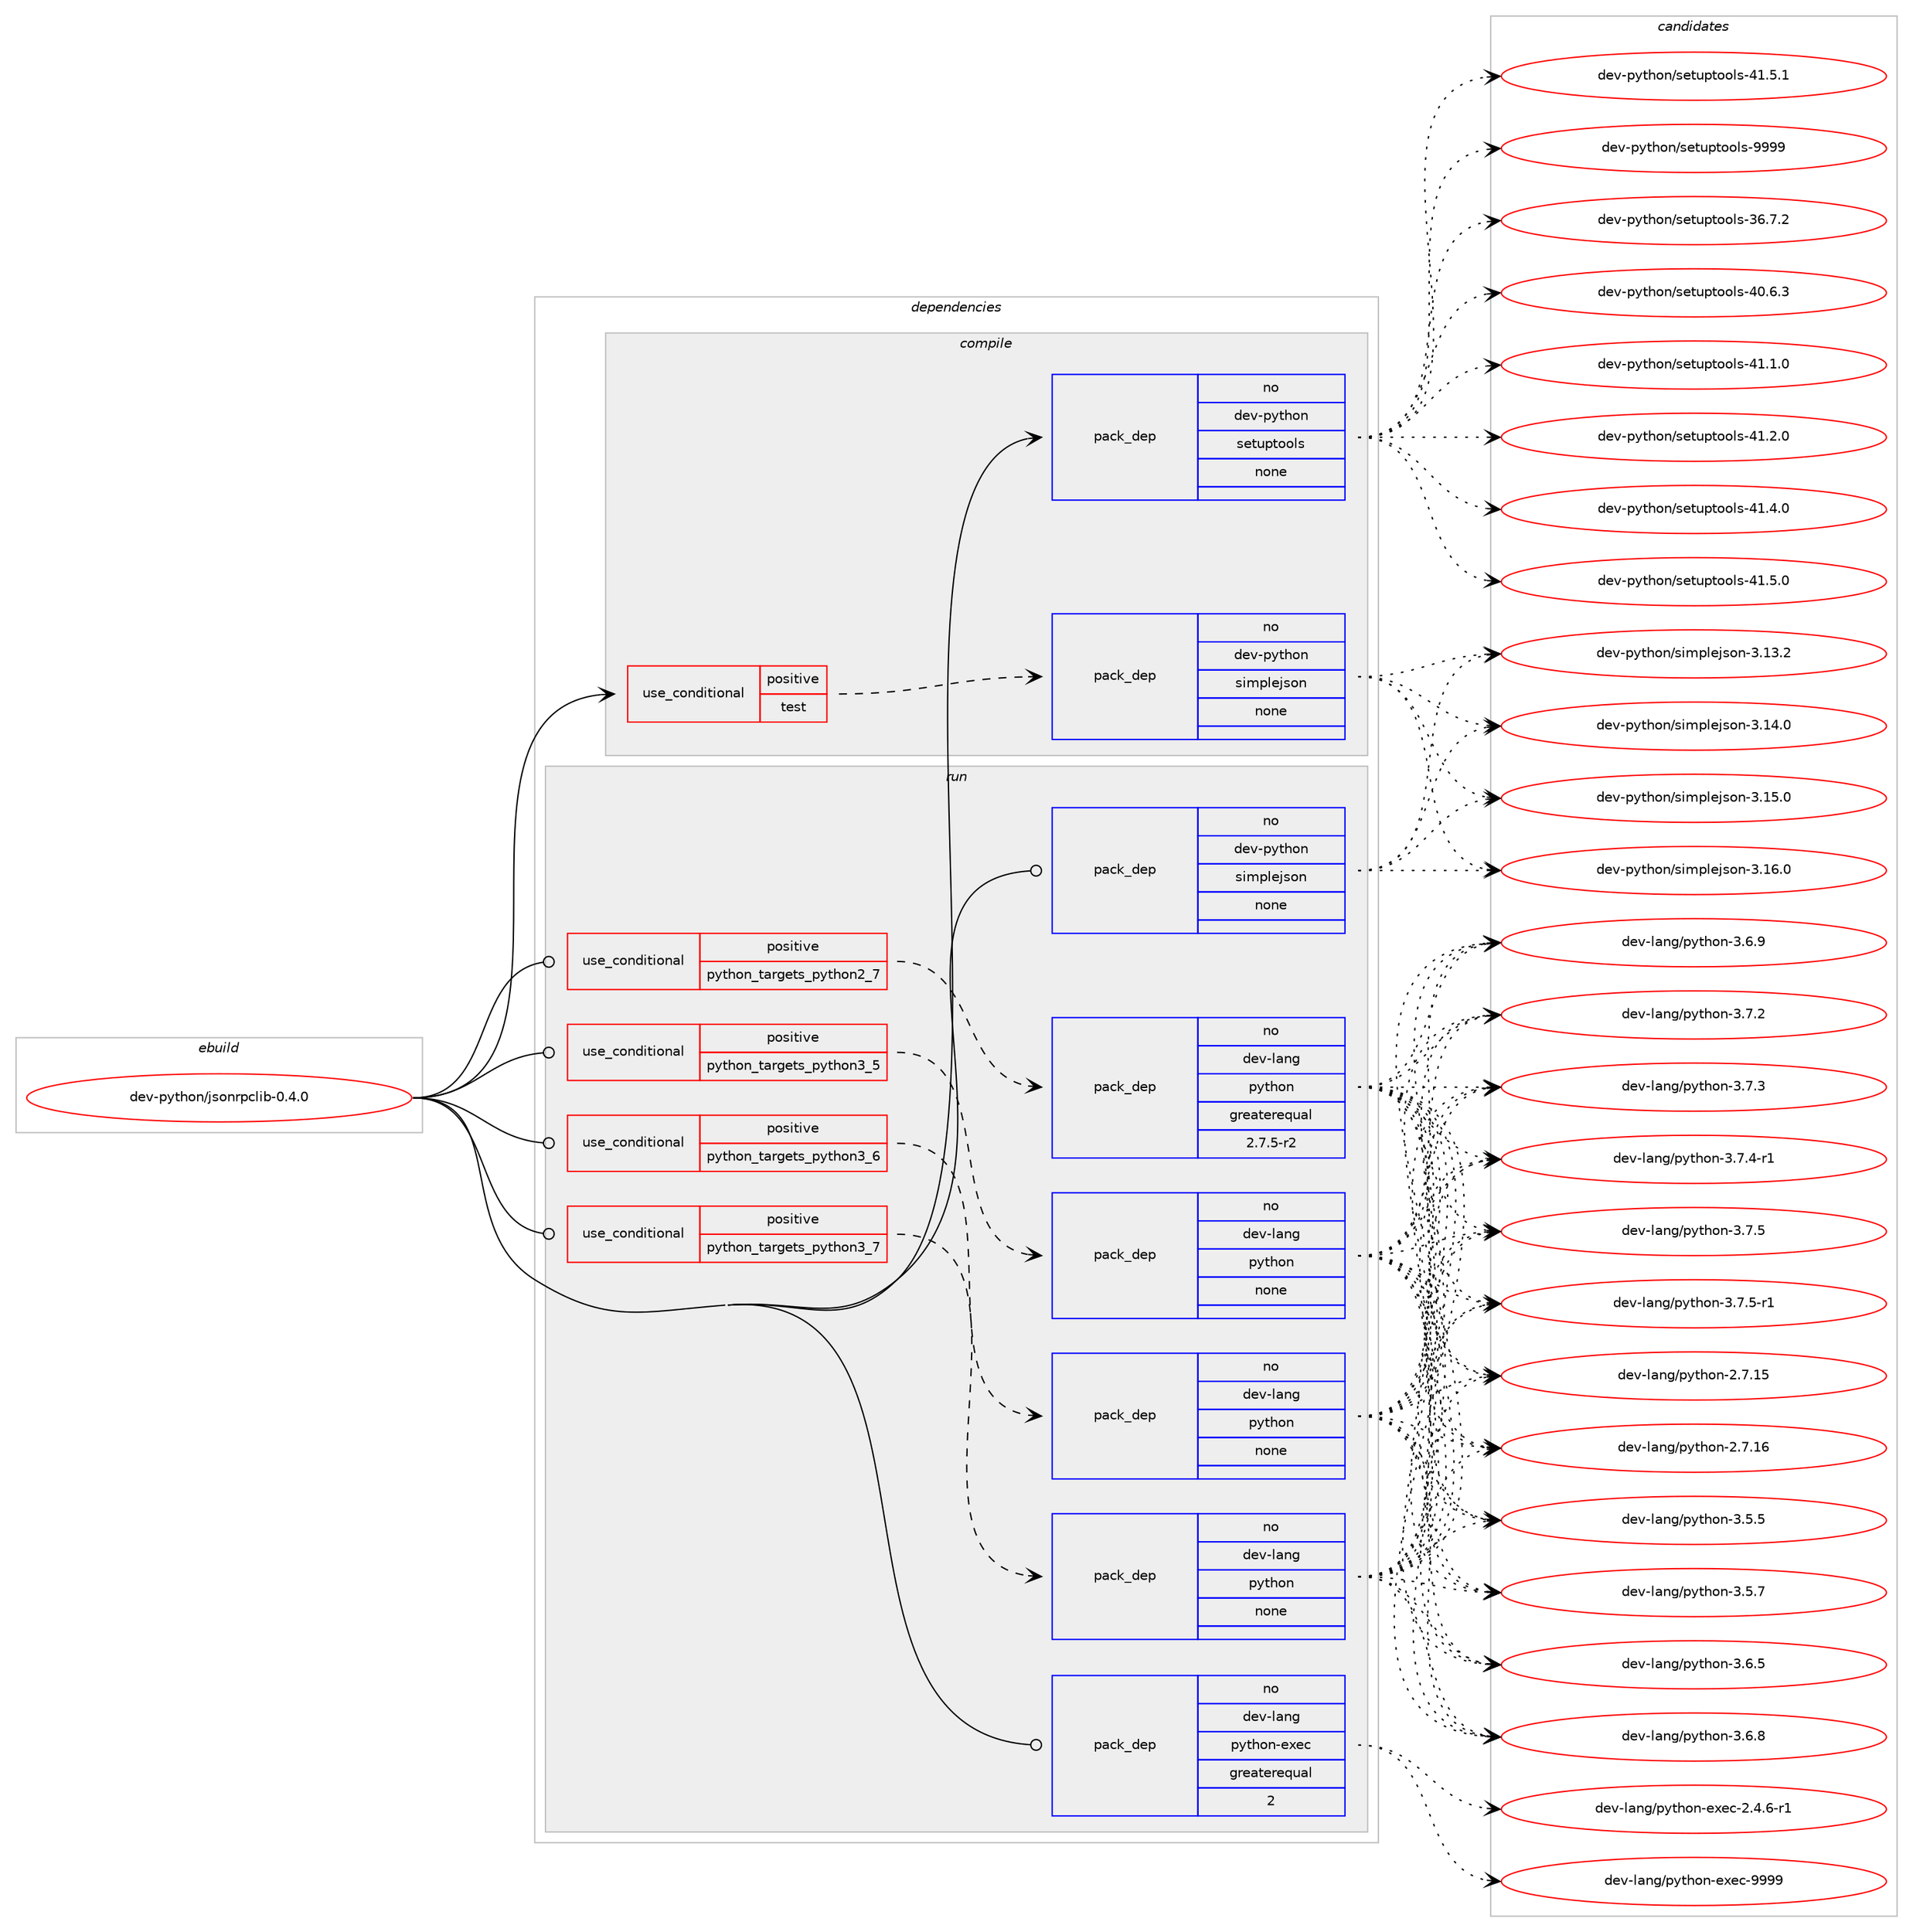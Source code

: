 digraph prolog {

# *************
# Graph options
# *************

newrank=true;
concentrate=true;
compound=true;
graph [rankdir=LR,fontname=Helvetica,fontsize=10,ranksep=1.5];#, ranksep=2.5, nodesep=0.2];
edge  [arrowhead=vee];
node  [fontname=Helvetica,fontsize=10];

# **********
# The ebuild
# **********

subgraph cluster_leftcol {
color=gray;
rank=same;
label=<<i>ebuild</i>>;
id [label="dev-python/jsonrpclib-0.4.0", color=red, width=4, href="../dev-python/jsonrpclib-0.4.0.svg"];
}

# ****************
# The dependencies
# ****************

subgraph cluster_midcol {
color=gray;
label=<<i>dependencies</i>>;
subgraph cluster_compile {
fillcolor="#eeeeee";
style=filled;
label=<<i>compile</i>>;
subgraph cond141577 {
dependency611643 [label=<<TABLE BORDER="0" CELLBORDER="1" CELLSPACING="0" CELLPADDING="4"><TR><TD ROWSPAN="3" CELLPADDING="10">use_conditional</TD></TR><TR><TD>positive</TD></TR><TR><TD>test</TD></TR></TABLE>>, shape=none, color=red];
subgraph pack458263 {
dependency611644 [label=<<TABLE BORDER="0" CELLBORDER="1" CELLSPACING="0" CELLPADDING="4" WIDTH="220"><TR><TD ROWSPAN="6" CELLPADDING="30">pack_dep</TD></TR><TR><TD WIDTH="110">no</TD></TR><TR><TD>dev-python</TD></TR><TR><TD>simplejson</TD></TR><TR><TD>none</TD></TR><TR><TD></TD></TR></TABLE>>, shape=none, color=blue];
}
dependency611643:e -> dependency611644:w [weight=20,style="dashed",arrowhead="vee"];
}
id:e -> dependency611643:w [weight=20,style="solid",arrowhead="vee"];
subgraph pack458264 {
dependency611645 [label=<<TABLE BORDER="0" CELLBORDER="1" CELLSPACING="0" CELLPADDING="4" WIDTH="220"><TR><TD ROWSPAN="6" CELLPADDING="30">pack_dep</TD></TR><TR><TD WIDTH="110">no</TD></TR><TR><TD>dev-python</TD></TR><TR><TD>setuptools</TD></TR><TR><TD>none</TD></TR><TR><TD></TD></TR></TABLE>>, shape=none, color=blue];
}
id:e -> dependency611645:w [weight=20,style="solid",arrowhead="vee"];
}
subgraph cluster_compileandrun {
fillcolor="#eeeeee";
style=filled;
label=<<i>compile and run</i>>;
}
subgraph cluster_run {
fillcolor="#eeeeee";
style=filled;
label=<<i>run</i>>;
subgraph cond141578 {
dependency611646 [label=<<TABLE BORDER="0" CELLBORDER="1" CELLSPACING="0" CELLPADDING="4"><TR><TD ROWSPAN="3" CELLPADDING="10">use_conditional</TD></TR><TR><TD>positive</TD></TR><TR><TD>python_targets_python2_7</TD></TR></TABLE>>, shape=none, color=red];
subgraph pack458265 {
dependency611647 [label=<<TABLE BORDER="0" CELLBORDER="1" CELLSPACING="0" CELLPADDING="4" WIDTH="220"><TR><TD ROWSPAN="6" CELLPADDING="30">pack_dep</TD></TR><TR><TD WIDTH="110">no</TD></TR><TR><TD>dev-lang</TD></TR><TR><TD>python</TD></TR><TR><TD>greaterequal</TD></TR><TR><TD>2.7.5-r2</TD></TR></TABLE>>, shape=none, color=blue];
}
dependency611646:e -> dependency611647:w [weight=20,style="dashed",arrowhead="vee"];
}
id:e -> dependency611646:w [weight=20,style="solid",arrowhead="odot"];
subgraph cond141579 {
dependency611648 [label=<<TABLE BORDER="0" CELLBORDER="1" CELLSPACING="0" CELLPADDING="4"><TR><TD ROWSPAN="3" CELLPADDING="10">use_conditional</TD></TR><TR><TD>positive</TD></TR><TR><TD>python_targets_python3_5</TD></TR></TABLE>>, shape=none, color=red];
subgraph pack458266 {
dependency611649 [label=<<TABLE BORDER="0" CELLBORDER="1" CELLSPACING="0" CELLPADDING="4" WIDTH="220"><TR><TD ROWSPAN="6" CELLPADDING="30">pack_dep</TD></TR><TR><TD WIDTH="110">no</TD></TR><TR><TD>dev-lang</TD></TR><TR><TD>python</TD></TR><TR><TD>none</TD></TR><TR><TD></TD></TR></TABLE>>, shape=none, color=blue];
}
dependency611648:e -> dependency611649:w [weight=20,style="dashed",arrowhead="vee"];
}
id:e -> dependency611648:w [weight=20,style="solid",arrowhead="odot"];
subgraph cond141580 {
dependency611650 [label=<<TABLE BORDER="0" CELLBORDER="1" CELLSPACING="0" CELLPADDING="4"><TR><TD ROWSPAN="3" CELLPADDING="10">use_conditional</TD></TR><TR><TD>positive</TD></TR><TR><TD>python_targets_python3_6</TD></TR></TABLE>>, shape=none, color=red];
subgraph pack458267 {
dependency611651 [label=<<TABLE BORDER="0" CELLBORDER="1" CELLSPACING="0" CELLPADDING="4" WIDTH="220"><TR><TD ROWSPAN="6" CELLPADDING="30">pack_dep</TD></TR><TR><TD WIDTH="110">no</TD></TR><TR><TD>dev-lang</TD></TR><TR><TD>python</TD></TR><TR><TD>none</TD></TR><TR><TD></TD></TR></TABLE>>, shape=none, color=blue];
}
dependency611650:e -> dependency611651:w [weight=20,style="dashed",arrowhead="vee"];
}
id:e -> dependency611650:w [weight=20,style="solid",arrowhead="odot"];
subgraph cond141581 {
dependency611652 [label=<<TABLE BORDER="0" CELLBORDER="1" CELLSPACING="0" CELLPADDING="4"><TR><TD ROWSPAN="3" CELLPADDING="10">use_conditional</TD></TR><TR><TD>positive</TD></TR><TR><TD>python_targets_python3_7</TD></TR></TABLE>>, shape=none, color=red];
subgraph pack458268 {
dependency611653 [label=<<TABLE BORDER="0" CELLBORDER="1" CELLSPACING="0" CELLPADDING="4" WIDTH="220"><TR><TD ROWSPAN="6" CELLPADDING="30">pack_dep</TD></TR><TR><TD WIDTH="110">no</TD></TR><TR><TD>dev-lang</TD></TR><TR><TD>python</TD></TR><TR><TD>none</TD></TR><TR><TD></TD></TR></TABLE>>, shape=none, color=blue];
}
dependency611652:e -> dependency611653:w [weight=20,style="dashed",arrowhead="vee"];
}
id:e -> dependency611652:w [weight=20,style="solid",arrowhead="odot"];
subgraph pack458269 {
dependency611654 [label=<<TABLE BORDER="0" CELLBORDER="1" CELLSPACING="0" CELLPADDING="4" WIDTH="220"><TR><TD ROWSPAN="6" CELLPADDING="30">pack_dep</TD></TR><TR><TD WIDTH="110">no</TD></TR><TR><TD>dev-lang</TD></TR><TR><TD>python-exec</TD></TR><TR><TD>greaterequal</TD></TR><TR><TD>2</TD></TR></TABLE>>, shape=none, color=blue];
}
id:e -> dependency611654:w [weight=20,style="solid",arrowhead="odot"];
subgraph pack458270 {
dependency611655 [label=<<TABLE BORDER="0" CELLBORDER="1" CELLSPACING="0" CELLPADDING="4" WIDTH="220"><TR><TD ROWSPAN="6" CELLPADDING="30">pack_dep</TD></TR><TR><TD WIDTH="110">no</TD></TR><TR><TD>dev-python</TD></TR><TR><TD>simplejson</TD></TR><TR><TD>none</TD></TR><TR><TD></TD></TR></TABLE>>, shape=none, color=blue];
}
id:e -> dependency611655:w [weight=20,style="solid",arrowhead="odot"];
}
}

# **************
# The candidates
# **************

subgraph cluster_choices {
rank=same;
color=gray;
label=<<i>candidates</i>>;

subgraph choice458263 {
color=black;
nodesep=1;
choice100101118451121211161041111104711510510911210810110611511111045514649514650 [label="dev-python/simplejson-3.13.2", color=red, width=4,href="../dev-python/simplejson-3.13.2.svg"];
choice100101118451121211161041111104711510510911210810110611511111045514649524648 [label="dev-python/simplejson-3.14.0", color=red, width=4,href="../dev-python/simplejson-3.14.0.svg"];
choice100101118451121211161041111104711510510911210810110611511111045514649534648 [label="dev-python/simplejson-3.15.0", color=red, width=4,href="../dev-python/simplejson-3.15.0.svg"];
choice100101118451121211161041111104711510510911210810110611511111045514649544648 [label="dev-python/simplejson-3.16.0", color=red, width=4,href="../dev-python/simplejson-3.16.0.svg"];
dependency611644:e -> choice100101118451121211161041111104711510510911210810110611511111045514649514650:w [style=dotted,weight="100"];
dependency611644:e -> choice100101118451121211161041111104711510510911210810110611511111045514649524648:w [style=dotted,weight="100"];
dependency611644:e -> choice100101118451121211161041111104711510510911210810110611511111045514649534648:w [style=dotted,weight="100"];
dependency611644:e -> choice100101118451121211161041111104711510510911210810110611511111045514649544648:w [style=dotted,weight="100"];
}
subgraph choice458264 {
color=black;
nodesep=1;
choice100101118451121211161041111104711510111611711211611111110811545515446554650 [label="dev-python/setuptools-36.7.2", color=red, width=4,href="../dev-python/setuptools-36.7.2.svg"];
choice100101118451121211161041111104711510111611711211611111110811545524846544651 [label="dev-python/setuptools-40.6.3", color=red, width=4,href="../dev-python/setuptools-40.6.3.svg"];
choice100101118451121211161041111104711510111611711211611111110811545524946494648 [label="dev-python/setuptools-41.1.0", color=red, width=4,href="../dev-python/setuptools-41.1.0.svg"];
choice100101118451121211161041111104711510111611711211611111110811545524946504648 [label="dev-python/setuptools-41.2.0", color=red, width=4,href="../dev-python/setuptools-41.2.0.svg"];
choice100101118451121211161041111104711510111611711211611111110811545524946524648 [label="dev-python/setuptools-41.4.0", color=red, width=4,href="../dev-python/setuptools-41.4.0.svg"];
choice100101118451121211161041111104711510111611711211611111110811545524946534648 [label="dev-python/setuptools-41.5.0", color=red, width=4,href="../dev-python/setuptools-41.5.0.svg"];
choice100101118451121211161041111104711510111611711211611111110811545524946534649 [label="dev-python/setuptools-41.5.1", color=red, width=4,href="../dev-python/setuptools-41.5.1.svg"];
choice10010111845112121116104111110471151011161171121161111111081154557575757 [label="dev-python/setuptools-9999", color=red, width=4,href="../dev-python/setuptools-9999.svg"];
dependency611645:e -> choice100101118451121211161041111104711510111611711211611111110811545515446554650:w [style=dotted,weight="100"];
dependency611645:e -> choice100101118451121211161041111104711510111611711211611111110811545524846544651:w [style=dotted,weight="100"];
dependency611645:e -> choice100101118451121211161041111104711510111611711211611111110811545524946494648:w [style=dotted,weight="100"];
dependency611645:e -> choice100101118451121211161041111104711510111611711211611111110811545524946504648:w [style=dotted,weight="100"];
dependency611645:e -> choice100101118451121211161041111104711510111611711211611111110811545524946524648:w [style=dotted,weight="100"];
dependency611645:e -> choice100101118451121211161041111104711510111611711211611111110811545524946534648:w [style=dotted,weight="100"];
dependency611645:e -> choice100101118451121211161041111104711510111611711211611111110811545524946534649:w [style=dotted,weight="100"];
dependency611645:e -> choice10010111845112121116104111110471151011161171121161111111081154557575757:w [style=dotted,weight="100"];
}
subgraph choice458265 {
color=black;
nodesep=1;
choice10010111845108971101034711212111610411111045504655464953 [label="dev-lang/python-2.7.15", color=red, width=4,href="../dev-lang/python-2.7.15.svg"];
choice10010111845108971101034711212111610411111045504655464954 [label="dev-lang/python-2.7.16", color=red, width=4,href="../dev-lang/python-2.7.16.svg"];
choice100101118451089711010347112121116104111110455146534653 [label="dev-lang/python-3.5.5", color=red, width=4,href="../dev-lang/python-3.5.5.svg"];
choice100101118451089711010347112121116104111110455146534655 [label="dev-lang/python-3.5.7", color=red, width=4,href="../dev-lang/python-3.5.7.svg"];
choice100101118451089711010347112121116104111110455146544653 [label="dev-lang/python-3.6.5", color=red, width=4,href="../dev-lang/python-3.6.5.svg"];
choice100101118451089711010347112121116104111110455146544656 [label="dev-lang/python-3.6.8", color=red, width=4,href="../dev-lang/python-3.6.8.svg"];
choice100101118451089711010347112121116104111110455146544657 [label="dev-lang/python-3.6.9", color=red, width=4,href="../dev-lang/python-3.6.9.svg"];
choice100101118451089711010347112121116104111110455146554650 [label="dev-lang/python-3.7.2", color=red, width=4,href="../dev-lang/python-3.7.2.svg"];
choice100101118451089711010347112121116104111110455146554651 [label="dev-lang/python-3.7.3", color=red, width=4,href="../dev-lang/python-3.7.3.svg"];
choice1001011184510897110103471121211161041111104551465546524511449 [label="dev-lang/python-3.7.4-r1", color=red, width=4,href="../dev-lang/python-3.7.4-r1.svg"];
choice100101118451089711010347112121116104111110455146554653 [label="dev-lang/python-3.7.5", color=red, width=4,href="../dev-lang/python-3.7.5.svg"];
choice1001011184510897110103471121211161041111104551465546534511449 [label="dev-lang/python-3.7.5-r1", color=red, width=4,href="../dev-lang/python-3.7.5-r1.svg"];
dependency611647:e -> choice10010111845108971101034711212111610411111045504655464953:w [style=dotted,weight="100"];
dependency611647:e -> choice10010111845108971101034711212111610411111045504655464954:w [style=dotted,weight="100"];
dependency611647:e -> choice100101118451089711010347112121116104111110455146534653:w [style=dotted,weight="100"];
dependency611647:e -> choice100101118451089711010347112121116104111110455146534655:w [style=dotted,weight="100"];
dependency611647:e -> choice100101118451089711010347112121116104111110455146544653:w [style=dotted,weight="100"];
dependency611647:e -> choice100101118451089711010347112121116104111110455146544656:w [style=dotted,weight="100"];
dependency611647:e -> choice100101118451089711010347112121116104111110455146544657:w [style=dotted,weight="100"];
dependency611647:e -> choice100101118451089711010347112121116104111110455146554650:w [style=dotted,weight="100"];
dependency611647:e -> choice100101118451089711010347112121116104111110455146554651:w [style=dotted,weight="100"];
dependency611647:e -> choice1001011184510897110103471121211161041111104551465546524511449:w [style=dotted,weight="100"];
dependency611647:e -> choice100101118451089711010347112121116104111110455146554653:w [style=dotted,weight="100"];
dependency611647:e -> choice1001011184510897110103471121211161041111104551465546534511449:w [style=dotted,weight="100"];
}
subgraph choice458266 {
color=black;
nodesep=1;
choice10010111845108971101034711212111610411111045504655464953 [label="dev-lang/python-2.7.15", color=red, width=4,href="../dev-lang/python-2.7.15.svg"];
choice10010111845108971101034711212111610411111045504655464954 [label="dev-lang/python-2.7.16", color=red, width=4,href="../dev-lang/python-2.7.16.svg"];
choice100101118451089711010347112121116104111110455146534653 [label="dev-lang/python-3.5.5", color=red, width=4,href="../dev-lang/python-3.5.5.svg"];
choice100101118451089711010347112121116104111110455146534655 [label="dev-lang/python-3.5.7", color=red, width=4,href="../dev-lang/python-3.5.7.svg"];
choice100101118451089711010347112121116104111110455146544653 [label="dev-lang/python-3.6.5", color=red, width=4,href="../dev-lang/python-3.6.5.svg"];
choice100101118451089711010347112121116104111110455146544656 [label="dev-lang/python-3.6.8", color=red, width=4,href="../dev-lang/python-3.6.8.svg"];
choice100101118451089711010347112121116104111110455146544657 [label="dev-lang/python-3.6.9", color=red, width=4,href="../dev-lang/python-3.6.9.svg"];
choice100101118451089711010347112121116104111110455146554650 [label="dev-lang/python-3.7.2", color=red, width=4,href="../dev-lang/python-3.7.2.svg"];
choice100101118451089711010347112121116104111110455146554651 [label="dev-lang/python-3.7.3", color=red, width=4,href="../dev-lang/python-3.7.3.svg"];
choice1001011184510897110103471121211161041111104551465546524511449 [label="dev-lang/python-3.7.4-r1", color=red, width=4,href="../dev-lang/python-3.7.4-r1.svg"];
choice100101118451089711010347112121116104111110455146554653 [label="dev-lang/python-3.7.5", color=red, width=4,href="../dev-lang/python-3.7.5.svg"];
choice1001011184510897110103471121211161041111104551465546534511449 [label="dev-lang/python-3.7.5-r1", color=red, width=4,href="../dev-lang/python-3.7.5-r1.svg"];
dependency611649:e -> choice10010111845108971101034711212111610411111045504655464953:w [style=dotted,weight="100"];
dependency611649:e -> choice10010111845108971101034711212111610411111045504655464954:w [style=dotted,weight="100"];
dependency611649:e -> choice100101118451089711010347112121116104111110455146534653:w [style=dotted,weight="100"];
dependency611649:e -> choice100101118451089711010347112121116104111110455146534655:w [style=dotted,weight="100"];
dependency611649:e -> choice100101118451089711010347112121116104111110455146544653:w [style=dotted,weight="100"];
dependency611649:e -> choice100101118451089711010347112121116104111110455146544656:w [style=dotted,weight="100"];
dependency611649:e -> choice100101118451089711010347112121116104111110455146544657:w [style=dotted,weight="100"];
dependency611649:e -> choice100101118451089711010347112121116104111110455146554650:w [style=dotted,weight="100"];
dependency611649:e -> choice100101118451089711010347112121116104111110455146554651:w [style=dotted,weight="100"];
dependency611649:e -> choice1001011184510897110103471121211161041111104551465546524511449:w [style=dotted,weight="100"];
dependency611649:e -> choice100101118451089711010347112121116104111110455146554653:w [style=dotted,weight="100"];
dependency611649:e -> choice1001011184510897110103471121211161041111104551465546534511449:w [style=dotted,weight="100"];
}
subgraph choice458267 {
color=black;
nodesep=1;
choice10010111845108971101034711212111610411111045504655464953 [label="dev-lang/python-2.7.15", color=red, width=4,href="../dev-lang/python-2.7.15.svg"];
choice10010111845108971101034711212111610411111045504655464954 [label="dev-lang/python-2.7.16", color=red, width=4,href="../dev-lang/python-2.7.16.svg"];
choice100101118451089711010347112121116104111110455146534653 [label="dev-lang/python-3.5.5", color=red, width=4,href="../dev-lang/python-3.5.5.svg"];
choice100101118451089711010347112121116104111110455146534655 [label="dev-lang/python-3.5.7", color=red, width=4,href="../dev-lang/python-3.5.7.svg"];
choice100101118451089711010347112121116104111110455146544653 [label="dev-lang/python-3.6.5", color=red, width=4,href="../dev-lang/python-3.6.5.svg"];
choice100101118451089711010347112121116104111110455146544656 [label="dev-lang/python-3.6.8", color=red, width=4,href="../dev-lang/python-3.6.8.svg"];
choice100101118451089711010347112121116104111110455146544657 [label="dev-lang/python-3.6.9", color=red, width=4,href="../dev-lang/python-3.6.9.svg"];
choice100101118451089711010347112121116104111110455146554650 [label="dev-lang/python-3.7.2", color=red, width=4,href="../dev-lang/python-3.7.2.svg"];
choice100101118451089711010347112121116104111110455146554651 [label="dev-lang/python-3.7.3", color=red, width=4,href="../dev-lang/python-3.7.3.svg"];
choice1001011184510897110103471121211161041111104551465546524511449 [label="dev-lang/python-3.7.4-r1", color=red, width=4,href="../dev-lang/python-3.7.4-r1.svg"];
choice100101118451089711010347112121116104111110455146554653 [label="dev-lang/python-3.7.5", color=red, width=4,href="../dev-lang/python-3.7.5.svg"];
choice1001011184510897110103471121211161041111104551465546534511449 [label="dev-lang/python-3.7.5-r1", color=red, width=4,href="../dev-lang/python-3.7.5-r1.svg"];
dependency611651:e -> choice10010111845108971101034711212111610411111045504655464953:w [style=dotted,weight="100"];
dependency611651:e -> choice10010111845108971101034711212111610411111045504655464954:w [style=dotted,weight="100"];
dependency611651:e -> choice100101118451089711010347112121116104111110455146534653:w [style=dotted,weight="100"];
dependency611651:e -> choice100101118451089711010347112121116104111110455146534655:w [style=dotted,weight="100"];
dependency611651:e -> choice100101118451089711010347112121116104111110455146544653:w [style=dotted,weight="100"];
dependency611651:e -> choice100101118451089711010347112121116104111110455146544656:w [style=dotted,weight="100"];
dependency611651:e -> choice100101118451089711010347112121116104111110455146544657:w [style=dotted,weight="100"];
dependency611651:e -> choice100101118451089711010347112121116104111110455146554650:w [style=dotted,weight="100"];
dependency611651:e -> choice100101118451089711010347112121116104111110455146554651:w [style=dotted,weight="100"];
dependency611651:e -> choice1001011184510897110103471121211161041111104551465546524511449:w [style=dotted,weight="100"];
dependency611651:e -> choice100101118451089711010347112121116104111110455146554653:w [style=dotted,weight="100"];
dependency611651:e -> choice1001011184510897110103471121211161041111104551465546534511449:w [style=dotted,weight="100"];
}
subgraph choice458268 {
color=black;
nodesep=1;
choice10010111845108971101034711212111610411111045504655464953 [label="dev-lang/python-2.7.15", color=red, width=4,href="../dev-lang/python-2.7.15.svg"];
choice10010111845108971101034711212111610411111045504655464954 [label="dev-lang/python-2.7.16", color=red, width=4,href="../dev-lang/python-2.7.16.svg"];
choice100101118451089711010347112121116104111110455146534653 [label="dev-lang/python-3.5.5", color=red, width=4,href="../dev-lang/python-3.5.5.svg"];
choice100101118451089711010347112121116104111110455146534655 [label="dev-lang/python-3.5.7", color=red, width=4,href="../dev-lang/python-3.5.7.svg"];
choice100101118451089711010347112121116104111110455146544653 [label="dev-lang/python-3.6.5", color=red, width=4,href="../dev-lang/python-3.6.5.svg"];
choice100101118451089711010347112121116104111110455146544656 [label="dev-lang/python-3.6.8", color=red, width=4,href="../dev-lang/python-3.6.8.svg"];
choice100101118451089711010347112121116104111110455146544657 [label="dev-lang/python-3.6.9", color=red, width=4,href="../dev-lang/python-3.6.9.svg"];
choice100101118451089711010347112121116104111110455146554650 [label="dev-lang/python-3.7.2", color=red, width=4,href="../dev-lang/python-3.7.2.svg"];
choice100101118451089711010347112121116104111110455146554651 [label="dev-lang/python-3.7.3", color=red, width=4,href="../dev-lang/python-3.7.3.svg"];
choice1001011184510897110103471121211161041111104551465546524511449 [label="dev-lang/python-3.7.4-r1", color=red, width=4,href="../dev-lang/python-3.7.4-r1.svg"];
choice100101118451089711010347112121116104111110455146554653 [label="dev-lang/python-3.7.5", color=red, width=4,href="../dev-lang/python-3.7.5.svg"];
choice1001011184510897110103471121211161041111104551465546534511449 [label="dev-lang/python-3.7.5-r1", color=red, width=4,href="../dev-lang/python-3.7.5-r1.svg"];
dependency611653:e -> choice10010111845108971101034711212111610411111045504655464953:w [style=dotted,weight="100"];
dependency611653:e -> choice10010111845108971101034711212111610411111045504655464954:w [style=dotted,weight="100"];
dependency611653:e -> choice100101118451089711010347112121116104111110455146534653:w [style=dotted,weight="100"];
dependency611653:e -> choice100101118451089711010347112121116104111110455146534655:w [style=dotted,weight="100"];
dependency611653:e -> choice100101118451089711010347112121116104111110455146544653:w [style=dotted,weight="100"];
dependency611653:e -> choice100101118451089711010347112121116104111110455146544656:w [style=dotted,weight="100"];
dependency611653:e -> choice100101118451089711010347112121116104111110455146544657:w [style=dotted,weight="100"];
dependency611653:e -> choice100101118451089711010347112121116104111110455146554650:w [style=dotted,weight="100"];
dependency611653:e -> choice100101118451089711010347112121116104111110455146554651:w [style=dotted,weight="100"];
dependency611653:e -> choice1001011184510897110103471121211161041111104551465546524511449:w [style=dotted,weight="100"];
dependency611653:e -> choice100101118451089711010347112121116104111110455146554653:w [style=dotted,weight="100"];
dependency611653:e -> choice1001011184510897110103471121211161041111104551465546534511449:w [style=dotted,weight="100"];
}
subgraph choice458269 {
color=black;
nodesep=1;
choice10010111845108971101034711212111610411111045101120101994550465246544511449 [label="dev-lang/python-exec-2.4.6-r1", color=red, width=4,href="../dev-lang/python-exec-2.4.6-r1.svg"];
choice10010111845108971101034711212111610411111045101120101994557575757 [label="dev-lang/python-exec-9999", color=red, width=4,href="../dev-lang/python-exec-9999.svg"];
dependency611654:e -> choice10010111845108971101034711212111610411111045101120101994550465246544511449:w [style=dotted,weight="100"];
dependency611654:e -> choice10010111845108971101034711212111610411111045101120101994557575757:w [style=dotted,weight="100"];
}
subgraph choice458270 {
color=black;
nodesep=1;
choice100101118451121211161041111104711510510911210810110611511111045514649514650 [label="dev-python/simplejson-3.13.2", color=red, width=4,href="../dev-python/simplejson-3.13.2.svg"];
choice100101118451121211161041111104711510510911210810110611511111045514649524648 [label="dev-python/simplejson-3.14.0", color=red, width=4,href="../dev-python/simplejson-3.14.0.svg"];
choice100101118451121211161041111104711510510911210810110611511111045514649534648 [label="dev-python/simplejson-3.15.0", color=red, width=4,href="../dev-python/simplejson-3.15.0.svg"];
choice100101118451121211161041111104711510510911210810110611511111045514649544648 [label="dev-python/simplejson-3.16.0", color=red, width=4,href="../dev-python/simplejson-3.16.0.svg"];
dependency611655:e -> choice100101118451121211161041111104711510510911210810110611511111045514649514650:w [style=dotted,weight="100"];
dependency611655:e -> choice100101118451121211161041111104711510510911210810110611511111045514649524648:w [style=dotted,weight="100"];
dependency611655:e -> choice100101118451121211161041111104711510510911210810110611511111045514649534648:w [style=dotted,weight="100"];
dependency611655:e -> choice100101118451121211161041111104711510510911210810110611511111045514649544648:w [style=dotted,weight="100"];
}
}

}

